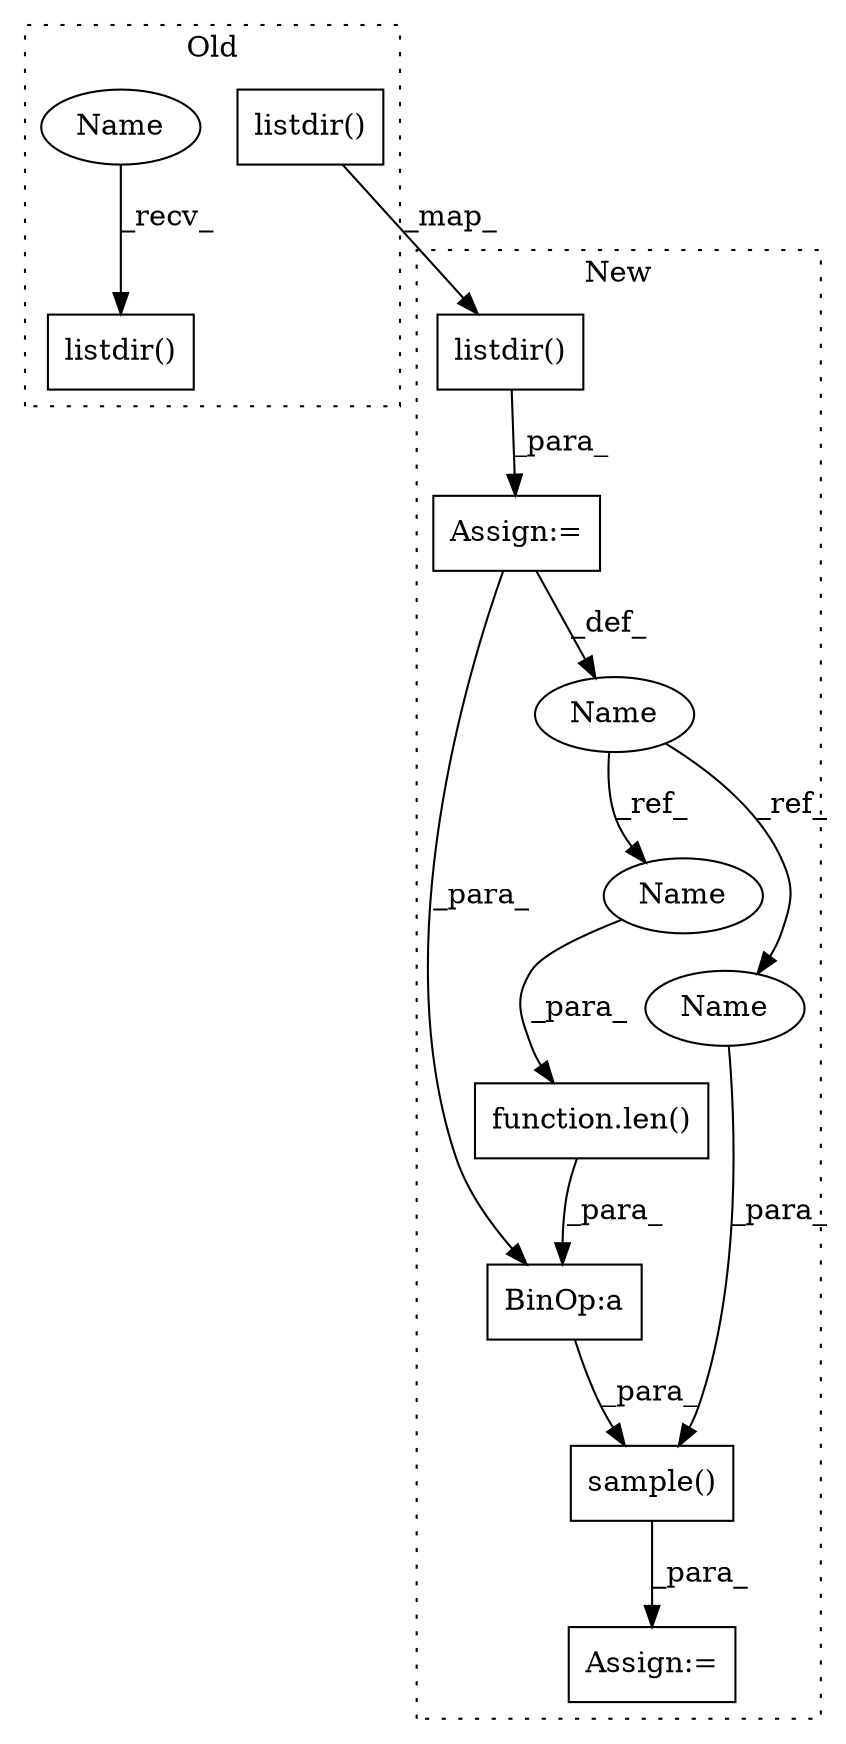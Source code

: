 digraph G {
subgraph cluster0 {
1 [label="listdir()" a="75" s="5478,5499" l="11,1" shape="box"];
5 [label="listdir()" a="75" s="5362,5382" l="11,1" shape="box"];
12 [label="Name" a="87" s="5478" l="2" shape="ellipse"];
label = "Old";
style="dotted";
}
subgraph cluster1 {
2 [label="function.len()" a="75" s="5600,5618" l="4,1" shape="box"];
3 [label="BinOp:a" a="82" s="5619" l="4" shape="box"];
4 [label="Assign:=" a="68" s="5512" l="3" shape="box"];
6 [label="listdir()" a="75" s="5515,5535" l="11,1" shape="box"];
7 [label="sample()" a="75" s="5570,5640" l="14,1" shape="box"];
8 [label="Name" a="87" s="5498" l="14" shape="ellipse"];
9 [label="Assign:=" a="68" s="5567" l="3" shape="box"];
10 [label="Name" a="87" s="5604" l="14" shape="ellipse"];
11 [label="Name" a="87" s="5584" l="14" shape="ellipse"];
label = "New";
style="dotted";
}
2 -> 3 [label="_para_"];
3 -> 7 [label="_para_"];
4 -> 3 [label="_para_"];
4 -> 8 [label="_def_"];
5 -> 6 [label="_map_"];
6 -> 4 [label="_para_"];
7 -> 9 [label="_para_"];
8 -> 10 [label="_ref_"];
8 -> 11 [label="_ref_"];
10 -> 2 [label="_para_"];
11 -> 7 [label="_para_"];
12 -> 1 [label="_recv_"];
}